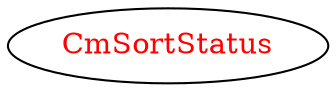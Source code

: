 digraph dependencyGraph {
 concentrate=true;
 ranksep="2.0";
 rankdir="LR"; 
 splines="ortho";
"CmSortStatus" [fontcolor="red"];
}